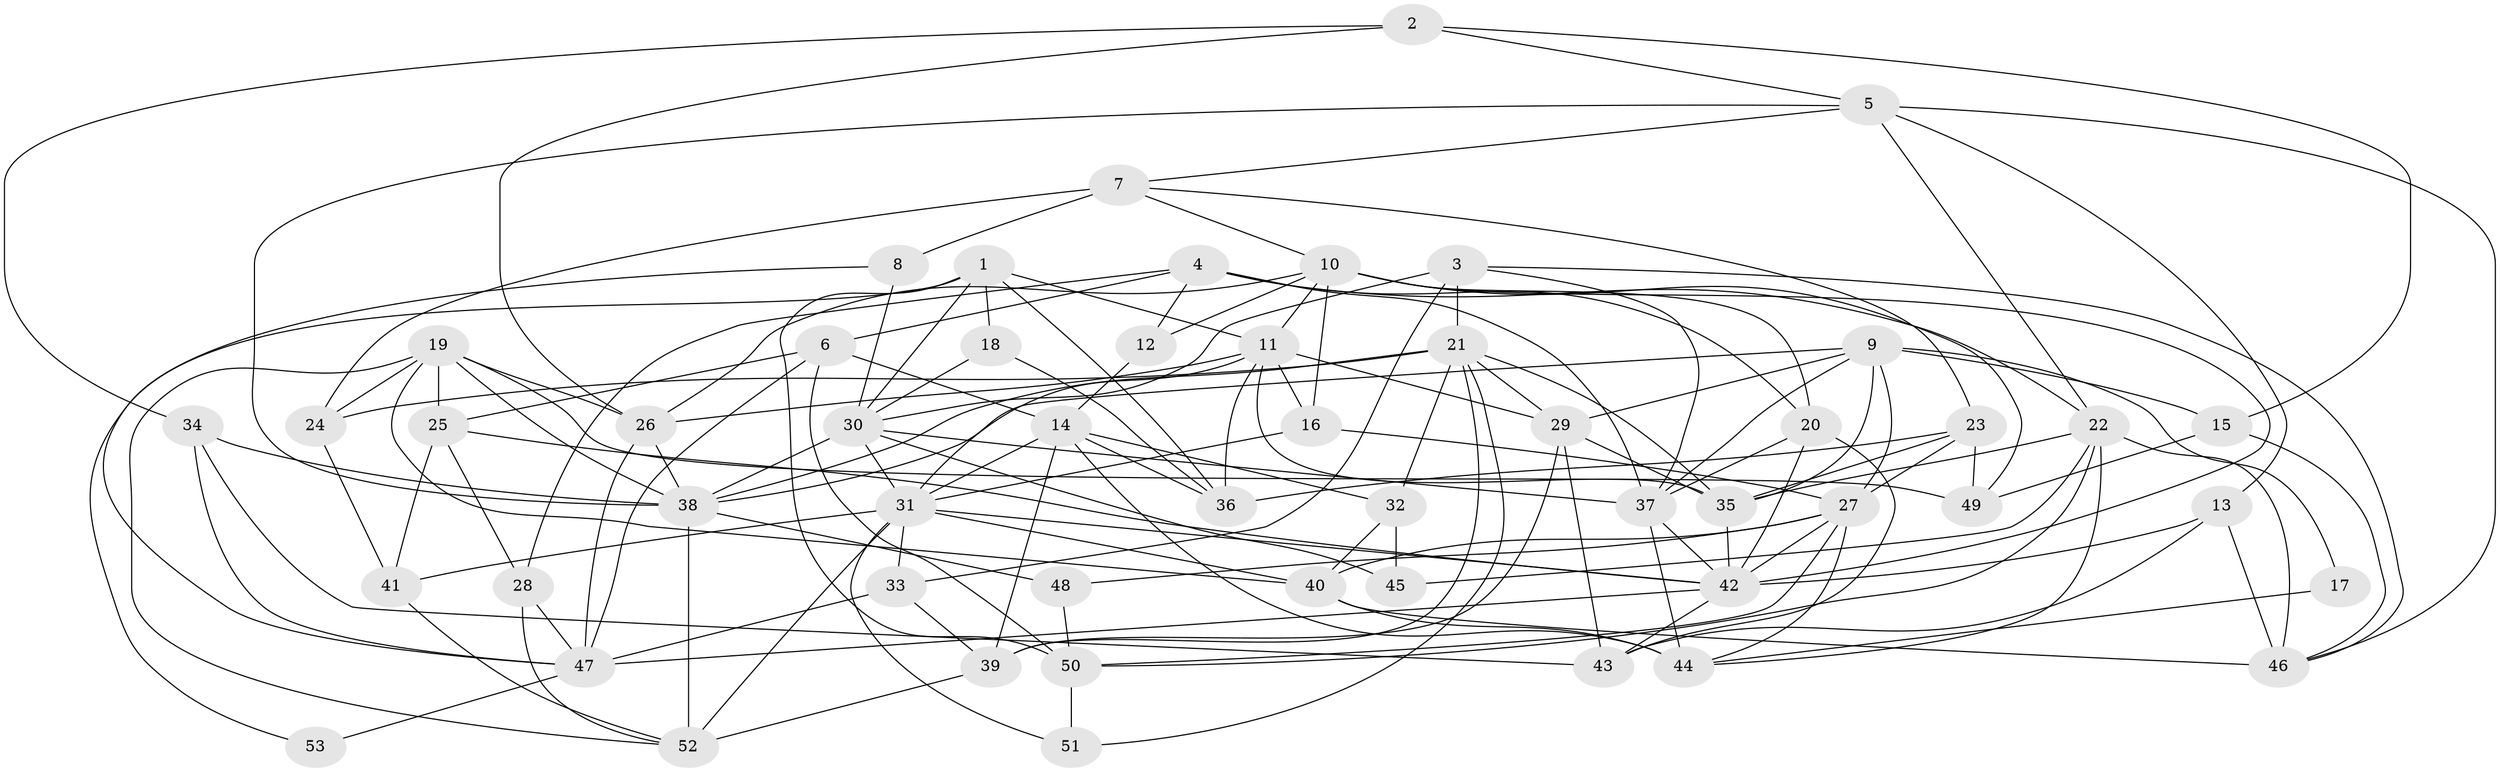 // original degree distribution, {3: 0.23809523809523808, 2: 0.14285714285714285, 4: 0.3238095238095238, 5: 0.1523809523809524, 6: 0.09523809523809523, 7: 0.01904761904761905, 9: 0.009523809523809525, 8: 0.01904761904761905}
// Generated by graph-tools (version 1.1) at 2025/26/03/09/25 03:26:15]
// undirected, 53 vertices, 145 edges
graph export_dot {
graph [start="1"]
  node [color=gray90,style=filled];
  1;
  2;
  3;
  4;
  5;
  6;
  7;
  8;
  9;
  10;
  11;
  12;
  13;
  14;
  15;
  16;
  17;
  18;
  19;
  20;
  21;
  22;
  23;
  24;
  25;
  26;
  27;
  28;
  29;
  30;
  31;
  32;
  33;
  34;
  35;
  36;
  37;
  38;
  39;
  40;
  41;
  42;
  43;
  44;
  45;
  46;
  47;
  48;
  49;
  50;
  51;
  52;
  53;
  1 -- 11 [weight=1.0];
  1 -- 18 [weight=1.0];
  1 -- 30 [weight=1.0];
  1 -- 36 [weight=1.0];
  1 -- 50 [weight=1.0];
  1 -- 53 [weight=1.0];
  2 -- 5 [weight=1.0];
  2 -- 15 [weight=1.0];
  2 -- 26 [weight=1.0];
  2 -- 34 [weight=1.0];
  3 -- 21 [weight=2.0];
  3 -- 30 [weight=1.0];
  3 -- 33 [weight=1.0];
  3 -- 37 [weight=1.0];
  3 -- 46 [weight=1.0];
  4 -- 6 [weight=1.0];
  4 -- 12 [weight=1.0];
  4 -- 20 [weight=1.0];
  4 -- 22 [weight=1.0];
  4 -- 28 [weight=1.0];
  4 -- 37 [weight=1.0];
  5 -- 7 [weight=1.0];
  5 -- 13 [weight=1.0];
  5 -- 22 [weight=1.0];
  5 -- 38 [weight=1.0];
  5 -- 46 [weight=1.0];
  6 -- 14 [weight=1.0];
  6 -- 25 [weight=1.0];
  6 -- 47 [weight=1.0];
  6 -- 50 [weight=1.0];
  7 -- 8 [weight=2.0];
  7 -- 10 [weight=1.0];
  7 -- 23 [weight=1.0];
  7 -- 24 [weight=1.0];
  8 -- 30 [weight=1.0];
  8 -- 47 [weight=1.0];
  9 -- 15 [weight=1.0];
  9 -- 17 [weight=1.0];
  9 -- 27 [weight=1.0];
  9 -- 29 [weight=1.0];
  9 -- 35 [weight=1.0];
  9 -- 37 [weight=1.0];
  9 -- 38 [weight=1.0];
  10 -- 11 [weight=1.0];
  10 -- 12 [weight=1.0];
  10 -- 16 [weight=1.0];
  10 -- 20 [weight=1.0];
  10 -- 26 [weight=1.0];
  10 -- 42 [weight=2.0];
  10 -- 49 [weight=1.0];
  11 -- 16 [weight=1.0];
  11 -- 26 [weight=1.0];
  11 -- 29 [weight=1.0];
  11 -- 31 [weight=1.0];
  11 -- 35 [weight=1.0];
  11 -- 36 [weight=1.0];
  12 -- 14 [weight=1.0];
  13 -- 42 [weight=1.0];
  13 -- 43 [weight=1.0];
  13 -- 46 [weight=1.0];
  14 -- 31 [weight=1.0];
  14 -- 32 [weight=1.0];
  14 -- 36 [weight=1.0];
  14 -- 39 [weight=1.0];
  14 -- 44 [weight=2.0];
  15 -- 46 [weight=1.0];
  15 -- 49 [weight=1.0];
  16 -- 27 [weight=1.0];
  16 -- 31 [weight=1.0];
  17 -- 44 [weight=1.0];
  18 -- 30 [weight=1.0];
  18 -- 36 [weight=1.0];
  19 -- 24 [weight=1.0];
  19 -- 25 [weight=2.0];
  19 -- 26 [weight=2.0];
  19 -- 38 [weight=1.0];
  19 -- 40 [weight=1.0];
  19 -- 49 [weight=1.0];
  19 -- 52 [weight=1.0];
  20 -- 37 [weight=1.0];
  20 -- 42 [weight=2.0];
  20 -- 43 [weight=1.0];
  21 -- 24 [weight=1.0];
  21 -- 29 [weight=1.0];
  21 -- 32 [weight=1.0];
  21 -- 35 [weight=1.0];
  21 -- 38 [weight=1.0];
  21 -- 39 [weight=1.0];
  21 -- 51 [weight=1.0];
  22 -- 35 [weight=1.0];
  22 -- 44 [weight=1.0];
  22 -- 45 [weight=1.0];
  22 -- 46 [weight=2.0];
  22 -- 50 [weight=1.0];
  23 -- 27 [weight=1.0];
  23 -- 35 [weight=1.0];
  23 -- 36 [weight=1.0];
  23 -- 49 [weight=1.0];
  24 -- 41 [weight=2.0];
  25 -- 28 [weight=1.0];
  25 -- 41 [weight=1.0];
  25 -- 42 [weight=1.0];
  26 -- 38 [weight=1.0];
  26 -- 47 [weight=1.0];
  27 -- 40 [weight=1.0];
  27 -- 42 [weight=1.0];
  27 -- 44 [weight=1.0];
  27 -- 48 [weight=1.0];
  27 -- 50 [weight=1.0];
  28 -- 47 [weight=1.0];
  28 -- 52 [weight=1.0];
  29 -- 35 [weight=1.0];
  29 -- 39 [weight=1.0];
  29 -- 43 [weight=1.0];
  30 -- 31 [weight=1.0];
  30 -- 37 [weight=1.0];
  30 -- 38 [weight=1.0];
  30 -- 45 [weight=1.0];
  31 -- 33 [weight=1.0];
  31 -- 40 [weight=1.0];
  31 -- 41 [weight=1.0];
  31 -- 42 [weight=1.0];
  31 -- 51 [weight=1.0];
  31 -- 52 [weight=1.0];
  32 -- 40 [weight=1.0];
  32 -- 45 [weight=1.0];
  33 -- 39 [weight=1.0];
  33 -- 47 [weight=1.0];
  34 -- 38 [weight=2.0];
  34 -- 43 [weight=1.0];
  34 -- 47 [weight=1.0];
  35 -- 42 [weight=1.0];
  37 -- 42 [weight=1.0];
  37 -- 44 [weight=1.0];
  38 -- 48 [weight=1.0];
  38 -- 52 [weight=2.0];
  39 -- 52 [weight=1.0];
  40 -- 44 [weight=2.0];
  40 -- 46 [weight=1.0];
  41 -- 52 [weight=1.0];
  42 -- 43 [weight=1.0];
  42 -- 47 [weight=1.0];
  47 -- 53 [weight=1.0];
  48 -- 50 [weight=1.0];
  50 -- 51 [weight=1.0];
}
